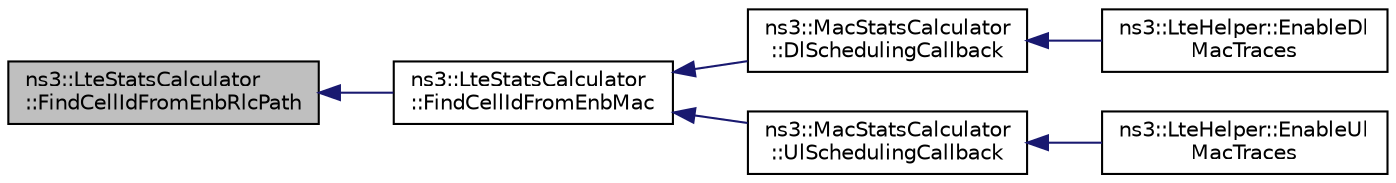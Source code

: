 digraph "ns3::LteStatsCalculator::FindCellIdFromEnbRlcPath"
{
  edge [fontname="Helvetica",fontsize="10",labelfontname="Helvetica",labelfontsize="10"];
  node [fontname="Helvetica",fontsize="10",shape=record];
  rankdir="LR";
  Node1 [label="ns3::LteStatsCalculator\l::FindCellIdFromEnbRlcPath",height=0.2,width=0.4,color="black", fillcolor="grey75", style="filled", fontcolor="black"];
  Node1 -> Node2 [dir="back",color="midnightblue",fontsize="10",style="solid"];
  Node2 [label="ns3::LteStatsCalculator\l::FindCellIdFromEnbMac",height=0.2,width=0.4,color="black", fillcolor="white", style="filled",URL="$d6/d9c/classns3_1_1LteStatsCalculator.html#a87a9bc9d89913c21ef67854abeaf2dd3"];
  Node2 -> Node3 [dir="back",color="midnightblue",fontsize="10",style="solid"];
  Node3 [label="ns3::MacStatsCalculator\l::DlSchedulingCallback",height=0.2,width=0.4,color="black", fillcolor="white", style="filled",URL="$dc/da6/classns3_1_1MacStatsCalculator.html#a0be474ae585c5669b37a33a0584e68ab"];
  Node3 -> Node4 [dir="back",color="midnightblue",fontsize="10",style="solid"];
  Node4 [label="ns3::LteHelper::EnableDl\lMacTraces",height=0.2,width=0.4,color="black", fillcolor="white", style="filled",URL="$d6/d63/classns3_1_1LteHelper.html#aca02df5d8852bf9721b1541707dcd84f"];
  Node2 -> Node5 [dir="back",color="midnightblue",fontsize="10",style="solid"];
  Node5 [label="ns3::MacStatsCalculator\l::UlSchedulingCallback",height=0.2,width=0.4,color="black", fillcolor="white", style="filled",URL="$dc/da6/classns3_1_1MacStatsCalculator.html#aeb1afcd5f47a1df9d1764f80ea9926d6"];
  Node5 -> Node6 [dir="back",color="midnightblue",fontsize="10",style="solid"];
  Node6 [label="ns3::LteHelper::EnableUl\lMacTraces",height=0.2,width=0.4,color="black", fillcolor="white", style="filled",URL="$d6/d63/classns3_1_1LteHelper.html#ad6d528e87c4f4089fc2679f31b2c90ff"];
}

